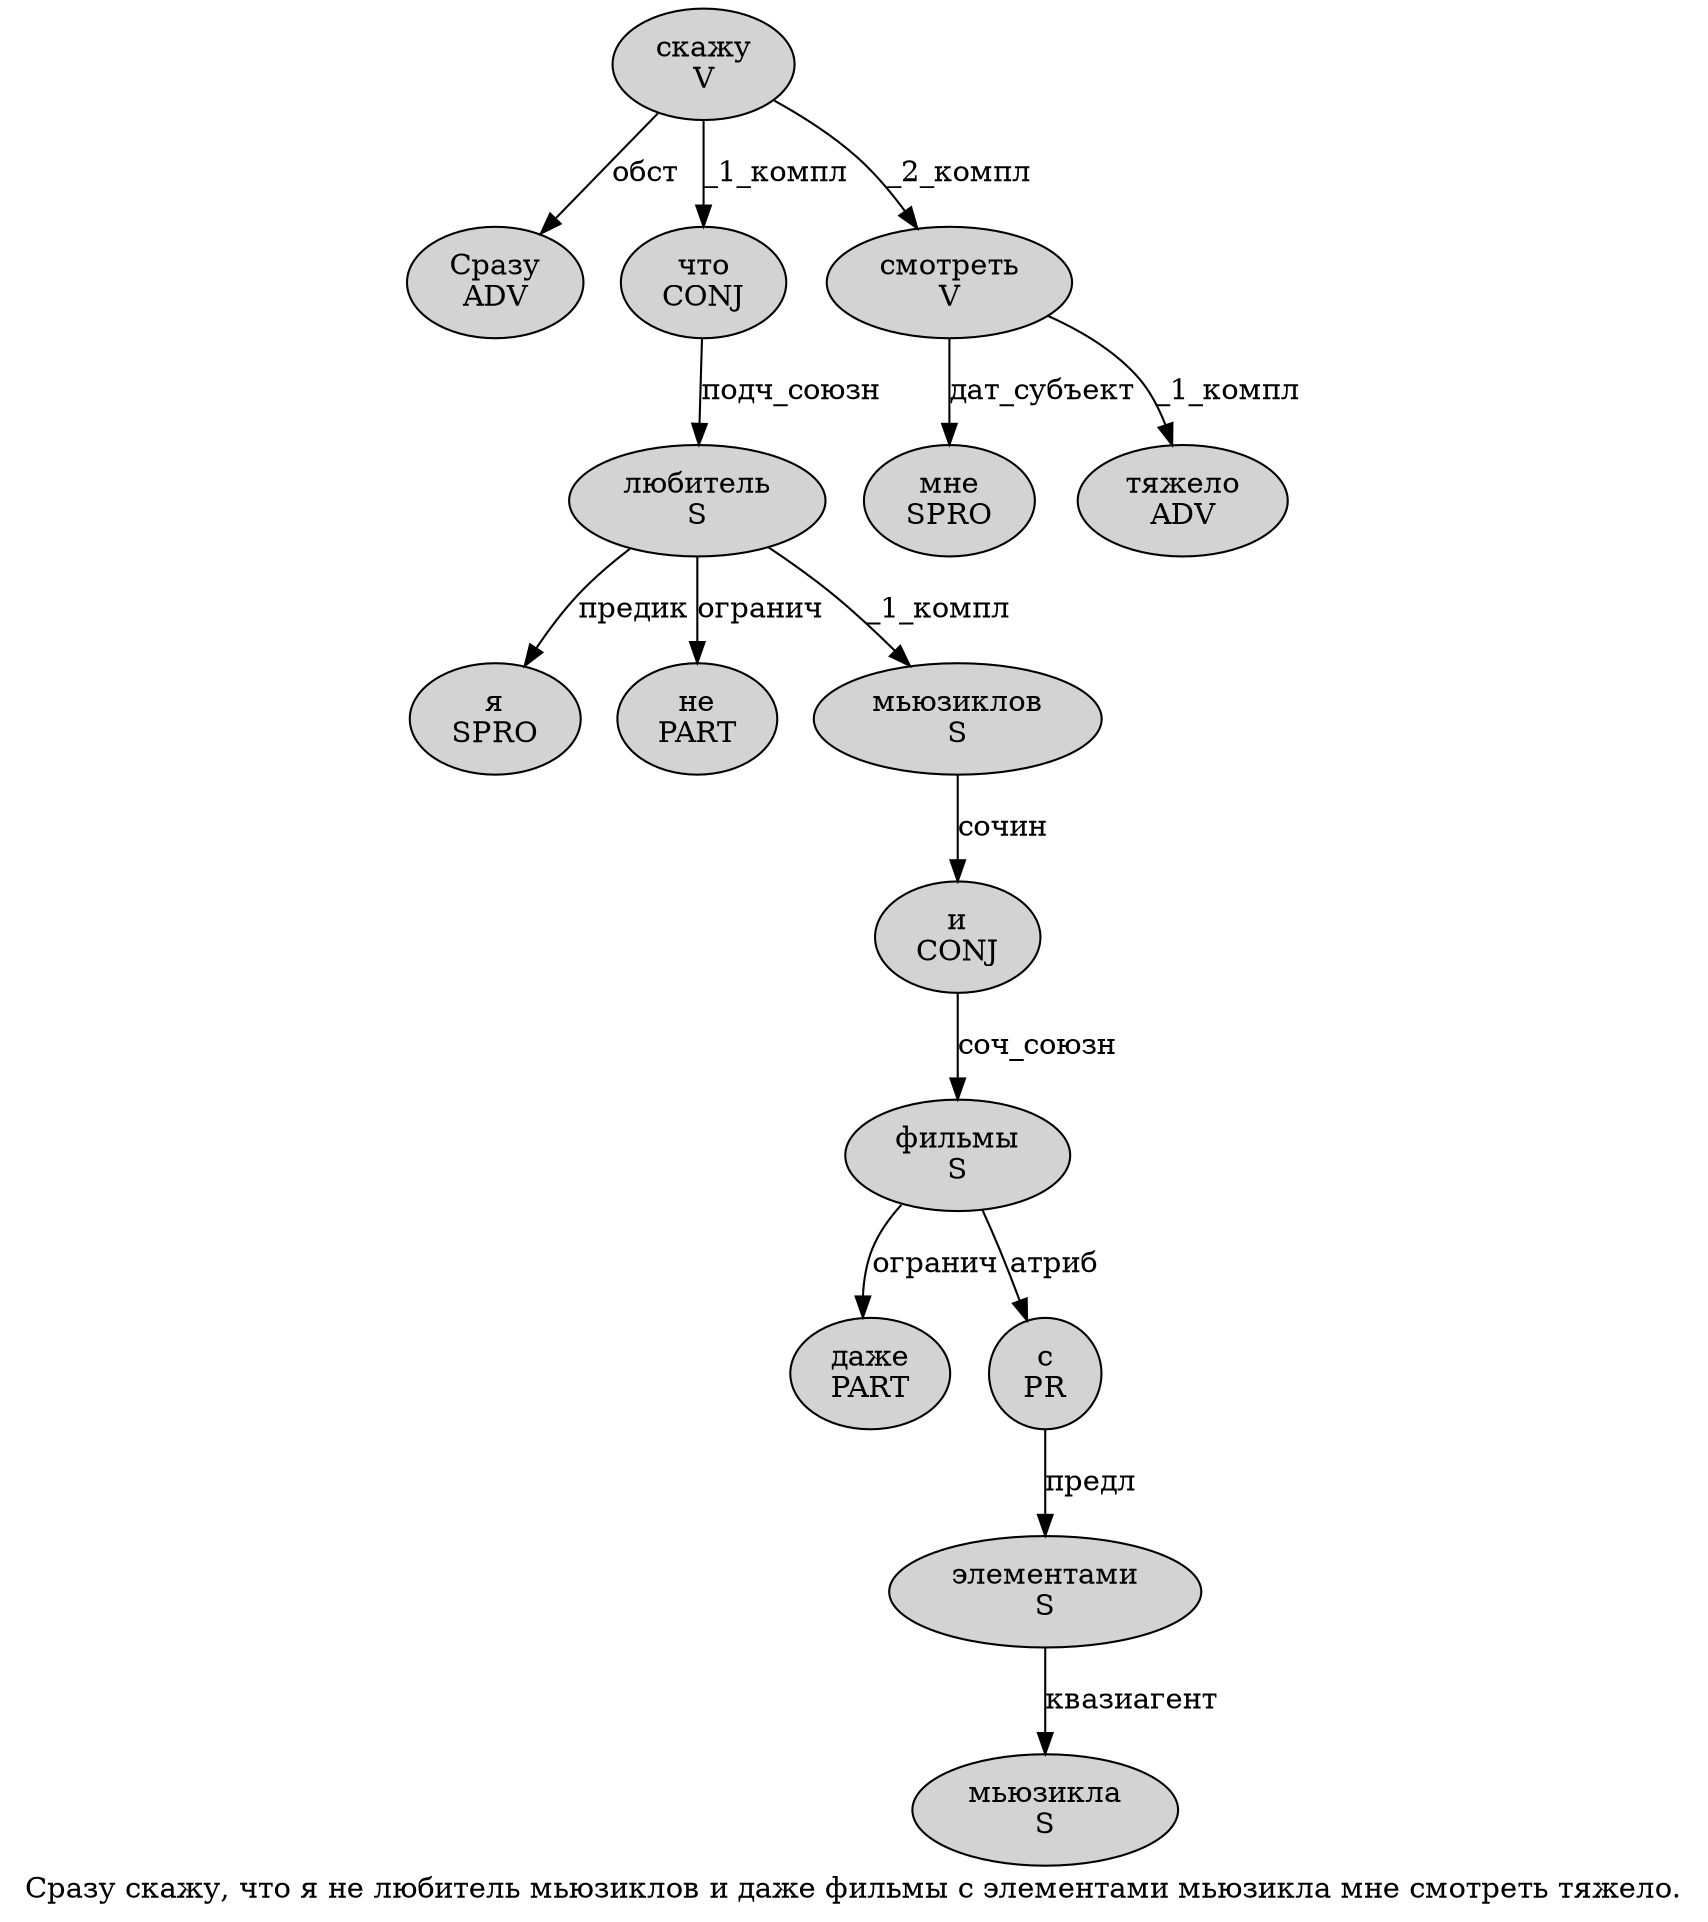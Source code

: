digraph SENTENCE_1832 {
	graph [label="Сразу скажу, что я не любитель мьюзиклов и даже фильмы с элементами мьюзикла мне смотреть тяжело."]
	node [style=filled]
		0 [label="Сразу
ADV" color="" fillcolor=lightgray penwidth=1 shape=ellipse]
		1 [label="скажу
V" color="" fillcolor=lightgray penwidth=1 shape=ellipse]
		3 [label="что
CONJ" color="" fillcolor=lightgray penwidth=1 shape=ellipse]
		4 [label="я
SPRO" color="" fillcolor=lightgray penwidth=1 shape=ellipse]
		5 [label="не
PART" color="" fillcolor=lightgray penwidth=1 shape=ellipse]
		6 [label="любитель
S" color="" fillcolor=lightgray penwidth=1 shape=ellipse]
		7 [label="мьюзиклов
S" color="" fillcolor=lightgray penwidth=1 shape=ellipse]
		8 [label="и
CONJ" color="" fillcolor=lightgray penwidth=1 shape=ellipse]
		9 [label="даже
PART" color="" fillcolor=lightgray penwidth=1 shape=ellipse]
		10 [label="фильмы
S" color="" fillcolor=lightgray penwidth=1 shape=ellipse]
		11 [label="с
PR" color="" fillcolor=lightgray penwidth=1 shape=ellipse]
		12 [label="элементами
S" color="" fillcolor=lightgray penwidth=1 shape=ellipse]
		13 [label="мьюзикла
S" color="" fillcolor=lightgray penwidth=1 shape=ellipse]
		14 [label="мне
SPRO" color="" fillcolor=lightgray penwidth=1 shape=ellipse]
		15 [label="смотреть
V" color="" fillcolor=lightgray penwidth=1 shape=ellipse]
		16 [label="тяжело
ADV" color="" fillcolor=lightgray penwidth=1 shape=ellipse]
			10 -> 9 [label="огранич"]
			10 -> 11 [label="атриб"]
			12 -> 13 [label="квазиагент"]
			8 -> 10 [label="соч_союзн"]
			6 -> 4 [label="предик"]
			6 -> 5 [label="огранич"]
			6 -> 7 [label="_1_компл"]
			1 -> 0 [label="обст"]
			1 -> 3 [label="_1_компл"]
			1 -> 15 [label="_2_компл"]
			7 -> 8 [label="сочин"]
			15 -> 14 [label="дат_субъект"]
			15 -> 16 [label="_1_компл"]
			11 -> 12 [label="предл"]
			3 -> 6 [label="подч_союзн"]
}